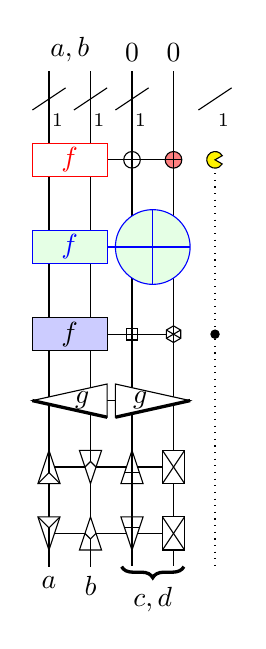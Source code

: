 %! \usetikzlibrary{decorations.pathreplacing,decorations.pathmorphing}
\begin{tikzpicture}[scale=1.0,x=1pt,y=1pt]
\filldraw[color=white] (7.5, 0.0) rectangle (-67.5, -179.0);
% Drawing wires
% Line 2: a b W a,b
\draw[color=black] (-60.0,0.0) -- (-60.0,-179.0);
%   Deferring wire label at (-60.0,0.0)
% Line 5: x W owire
\draw[color=black,dotted] (-0.0,-32.0) -- (-0.0,-179.0);
% Line 3: c W 0
\draw[color=black] (-30.0,0.0) -- (-30.0,-179.0);
\draw[color=black] (-30.0,0.0) node[above] {$0$};
% Line 2: a b W a,b
\draw[color=black] (-45.0,0.0) -- (-45.0,-179.0);
\draw[color=black] (-52.5,0.0) node[above] {$a,b$};
% Line 4: d W 0
\draw[color=black] (-15.0,0.0) -- (-15.0,-179.0);
\draw[color=black] (-15.0,0.0) node[above] {$0$};
% Done with wires; drawing gates
% Line 11: a b c x / 1
\draw (-66.0, -14.0) -- (-54.0, -6.0);
\draw (-57.0, -12.0) node[below] {$\scriptstyle{1}$};
\draw (-51.0, -14.0) -- (-39.0, -6.0);
\draw (-42.0, -12.0) node[below] {$\scriptstyle{1}$};
\draw (-36.0, -14.0) -- (-24.0, -6.0);
\draw (-27.0, -12.0) node[below] {$\scriptstyle{1}$};
\draw (-6.0, -14.0) -- (6.0, -6.0);
\draw (3.0, -12.0) node[below] {$\scriptstyle{1}$};
% Line 12: x:op="\draw[fill=yellow] (0,0) -- (30:3pt) arc (30:330:3pt) -- cycle;":sh=0:style=dotted:qwire
\begin{scope}
\begin{scope}[shift={(-0.0,-32.0)}]
\draw[fill=yellow] (0,0) -- (30:3pt) arc (30:330:3pt) -- cycle;
\end{scope}
\end{scope}
% Line 13: a b G:color=red $f$ +c +d:fill=red!50!white
\draw (-60.0,-32.0) -- (-15.0,-32.0);
\begin{scope}[color=red]
\begin{scope}
\draw[fill=white] (-52.5, -32.0) +(-45.0:19.092pt and 8.485pt) -- +(45.0:19.092pt and 8.485pt) -- +(135.0:19.092pt and 8.485pt) -- +(225.0:19.092pt and 8.485pt) -- cycle;
\clip (-52.5, -32.0) +(-45.0:19.092pt and 8.485pt) -- +(45.0:19.092pt and 8.485pt) -- +(135.0:19.092pt and 8.485pt) -- +(225.0:19.092pt and 8.485pt) -- cycle;
\draw (-52.5, -32.0) node {$f$};
\end{scope}
\end{scope}
\begin{scope}
\draw[fill=white] (-30.0, -32.0) circle(3.0pt);
\clip (-30.0, -32.0) circle(3.0pt);
\draw (-33.0, -32.0) -- (-27.0, -32.0);
\draw (-30.0, -35.0) -- (-30.0, -29.0);
\end{scope}
\begin{scope}
\draw[fill=red!50!white] (-15.0, -32.0) circle(3.0pt);
\clip (-15.0, -32.0) circle(3.0pt);
\draw (-18.0, -32.0) -- (-12.0, -32.0);
\draw (-15.0, -35.0) -- (-15.0, -29.0);
\end{scope}
% Line 14: a b G $f$ c d P:size=27 + color=blue fi=green!10!white
\begin{scope}[color=blue]
\draw (-60.0,-63.5) -- (-15.0,-63.5);
\begin{scope}[color=blue]
\begin{scope}
\draw[fill=green!10!white] (-52.5, -63.5) +(-45.0:19.092pt and 8.485pt) -- +(45.0:19.092pt and 8.485pt) -- +(135.0:19.092pt and 8.485pt) -- +(225.0:19.092pt and 8.485pt) -- cycle;
\clip (-52.5, -63.5) +(-45.0:19.092pt and 8.485pt) -- +(45.0:19.092pt and 8.485pt) -- +(135.0:19.092pt and 8.485pt) -- +(225.0:19.092pt and 8.485pt) -- cycle;
\draw (-52.5, -63.5) node {$f$};
\end{scope}
\end{scope}
\begin{scope}[color=blue]
\begin{scope}
\draw[fill=green!10!white] (-22.5, -63.5) circle(13.5pt);
\clip (-22.5, -63.5) circle(13.5pt);
\draw (-36.0, -63.5) -- (-9.0, -63.5);
\draw (-22.5, -77.0) -- (-22.5, -50.0);
\end{scope}
\end{scope}
\end{scope}
% Line 15: x TOUCH
% Line 16: a b G:op=$f$ +c:sh=box d:sh=6:op=* fi=blue!20!white
\draw (-60.0,-95.0) -- (-15.0,-95.0);
\begin{scope}
\draw[fill=blue!20!white] (-52.5, -95.0) +(-45.0:19.092pt and 8.485pt) -- +(45.0:19.092pt and 8.485pt) -- +(135.0:19.092pt and 8.485pt) -- +(225.0:19.092pt and 8.485pt) -- cycle;
\clip (-52.5, -95.0) +(-45.0:19.092pt and 8.485pt) -- +(45.0:19.092pt and 8.485pt) -- +(135.0:19.092pt and 8.485pt) -- +(225.0:19.092pt and 8.485pt) -- cycle;
\draw (-52.5, -95.0) node {$f$};
\end{scope}
\begin{scope}
\draw[fill=white] (-30.0, -95.0) +(-45.0:3.0pt) -- +(45.0:3.0pt) -- +(135.0:3.0pt) -- +(225.0:3.0pt) -- cycle;
\clip (-30.0, -95.0) +(-45.0:3.0pt) -- +(45.0:3.0pt) -- +(135.0:3.0pt) -- +(225.0:3.0pt) -- cycle;
\draw (-33.0, -95.0) -- (-27.0, -95.0);
\draw (-30.0, -98.0) -- (-30.0, -92.0);
\end{scope}
\begin{scope}
\draw[fill=white] (-15.0, -95.0) +(-90.0:3.0pt) -- +(-30.0:3.0pt) -- +(30.0:3.0pt) -- +(90.0:3.0pt) -- +(150.0:3.0pt) -- +(210.0:3.0pt) -- cycle;
\clip (-15.0, -95.0) +(-90.0:3.0pt) -- +(-30.0:3.0pt) -- +(30.0:3.0pt) -- +(90.0:3.0pt) -- +(150.0:3.0pt) -- +(210.0:3.0pt) -- cycle;
\draw (-15.0, -95.0) -- +(-90.0:3.0pt);
\draw (-15.0, -95.0) -- +(-30.0:3.0pt);
\draw (-15.0, -95.0) -- +(30.0:3.0pt);
\draw (-15.0, -95.0) -- +(90.0:3.0pt);
\draw (-15.0, -95.0) -- +(150.0:3.0pt);
\draw (-15.0, -95.0) -- +(210.0:3.0pt);
\end{scope}
% Line 18: x:sh=1
\filldraw (-0.0, -95.0) circle(1.5pt);
% Line 17: a b G|:shape=3 $g$ c d G|:shape=-3 $g$
\draw (-60.0,-119.0) -- (-15.0,-119.0);
\begin{scope}
\draw[fill=white] (-48.0, -119.0) +(-60.0:18.0pt and 6.928pt) -- +(60.0:18.0pt and 6.928pt) -- +(180.0:18.0pt and 6.928pt) -- cycle;
\draw[very thick,solid] (-48.0, -119.0) +(180.0:18.0pt and 6.928pt) -- +(-60.0:18.0pt and 6.928pt);
\clip (-48.0, -119.0) +(-60.0:18.0pt and 6.928pt) -- +(60.0:18.0pt and 6.928pt) -- +(180.0:18.0pt and 6.928pt) -- cycle;
\draw (-48.0, -119.0) node {$g$};
\end{scope}
\begin{scope}
\draw[fill=white] (-27.0, -119.0) +(0.0:18.0pt and 6.928pt) -- +(120.0:18.0pt and 6.928pt) -- +(240.0:18.0pt and 6.928pt) -- cycle;
\draw[very thick,solid] (-27.0, -119.0) +(240.0:18.0pt and 6.928pt) -- +(0.0:18.0pt and 6.928pt);
\clip (-27.0, -119.0) +(0.0:18.0pt and 6.928pt) -- +(120.0:18.0pt and 6.928pt) -- +(240.0:18.0pt and 6.928pt) -- cycle;
\draw (-27.0, -119.0) node {$g$};
\end{scope}
% Line 19: a G:op=*:sh=> b G:op=-*:sh=< c G:op=+:sh=> d G:op=x breadth=8
\draw (-60.0,-143.0) -- (-15.0,-143.0);
\begin{scope}
\draw[fill=white] (-60.0, -145.0) +(-30.0:4.619pt and 8.0pt) -- +(90.0:4.619pt and 8.0pt) -- +(210.0:4.619pt and 8.0pt) -- cycle;
\clip (-60.0, -145.0) +(-30.0:4.619pt and 8.0pt) -- +(90.0:4.619pt and 8.0pt) -- +(210.0:4.619pt and 8.0pt) -- cycle;
\draw (-60.0, -145.0) -- +(-30.0:4.619pt and 8.0pt);
\draw (-60.0, -145.0) -- +(90.0:4.619pt and 8.0pt);
\draw (-60.0, -145.0) -- +(210.0:4.619pt and 8.0pt);
\end{scope}
\begin{scope}
\draw[fill=white] (-45.0, -141.0) +(-90.0:4.619pt and 8.0pt) -- +(30.0:4.619pt and 8.0pt) -- +(150.0:4.619pt and 8.0pt) -- cycle;
\clip (-45.0, -141.0) +(-90.0:4.619pt and 8.0pt) -- +(30.0:4.619pt and 8.0pt) -- +(150.0:4.619pt and 8.0pt) -- cycle;
\draw (-45.0, -141.0) -- +(-30.0:4.619pt and 8.0pt);
\draw (-45.0, -141.0) -- +(90.0:4.619pt and 8.0pt);
\draw (-45.0, -141.0) -- +(210.0:4.619pt and 8.0pt);
\end{scope}
\begin{scope}
\draw[fill=white] (-30.0, -145.0) +(-30.0:4.619pt and 8.0pt) -- +(90.0:4.619pt and 8.0pt) -- +(210.0:4.619pt and 8.0pt) -- cycle;
\clip (-30.0, -145.0) +(-30.0:4.619pt and 8.0pt) -- +(90.0:4.619pt and 8.0pt) -- +(210.0:4.619pt and 8.0pt) -- cycle;
\draw (-34.619, -145.0) -- (-25.381, -145.0);
\draw (-30.0, -153.0) -- (-30.0, -137.0);
\end{scope}
\begin{scope}
\draw[fill=white] (-15.0, -143.0) +(-45.0:5.657pt and 8.485pt) -- +(45.0:5.657pt and 8.485pt) -- +(135.0:5.657pt and 8.485pt) -- +(225.0:5.657pt and 8.485pt) -- cycle;
\clip (-15.0, -143.0) +(-45.0:5.657pt and 8.485pt) -- +(45.0:5.657pt and 8.485pt) -- +(135.0:5.657pt and 8.485pt) -- +(225.0:5.657pt and 8.485pt) -- cycle;
\draw (-19.0, -149.0) -- (-11.0, -137.0);
\draw (-19.0, -137.0) -- (-11.0, -149.0);
\end{scope}
\draw (-60.0,-167.0) -- (-15.0,-167.0);
\begin{scope}
\draw[fill=white] (-60.0, -165.0) +(-90.0:4.619pt and 8.0pt) -- +(30.0:4.619pt and 8.0pt) -- +(150.0:4.619pt and 8.0pt) -- cycle;
\clip (-60.0, -165.0) +(-90.0:4.619pt and 8.0pt) -- +(30.0:4.619pt and 8.0pt) -- +(150.0:4.619pt and 8.0pt) -- cycle;
\draw (-60.0, -165.0) -- +(-90.0:4.619pt and 8.0pt);
\draw (-60.0, -165.0) -- +(30.0:4.619pt and 8.0pt);
\draw (-60.0, -165.0) -- +(150.0:4.619pt and 8.0pt);
\end{scope}
\begin{scope}
\draw[fill=white] (-45.0, -169.0) +(-30.0:4.619pt and 8.0pt) -- +(90.0:4.619pt and 8.0pt) -- +(210.0:4.619pt and 8.0pt) -- cycle;
\clip (-45.0, -169.0) +(-30.0:4.619pt and 8.0pt) -- +(90.0:4.619pt and 8.0pt) -- +(210.0:4.619pt and 8.0pt) -- cycle;
\draw (-45.0, -169.0) -- +(30.0:4.619pt and 8.0pt);
\draw (-45.0, -169.0) -- +(150.0:4.619pt and 8.0pt);
\draw (-45.0, -169.0) -- +(270.0:4.619pt and 8.0pt);
\end{scope}
\begin{scope}
\draw[fill=white] (-30.0, -165.0) +(-90.0:4.619pt and 8.0pt) -- +(30.0:4.619pt and 8.0pt) -- +(150.0:4.619pt and 8.0pt) -- cycle;
\clip (-30.0, -165.0) +(-90.0:4.619pt and 8.0pt) -- +(30.0:4.619pt and 8.0pt) -- +(150.0:4.619pt and 8.0pt) -- cycle;
\draw (-34.619, -165.0) -- (-25.381, -165.0);
\draw (-30.0, -173.0) -- (-30.0, -157.0);
\end{scope}
\begin{scope}
\draw[fill=white] (-15.0, -167.0) +(-45.0:5.657pt and 8.485pt) -- +(45.0:5.657pt and 8.485pt) -- +(135.0:5.657pt and 8.485pt) -- +(225.0:5.657pt and 8.485pt) -- cycle;
\clip (-15.0, -167.0) +(-45.0:5.657pt and 8.485pt) -- +(45.0:5.657pt and 8.485pt) -- +(135.0:5.657pt and 8.485pt) -- +(225.0:5.657pt and 8.485pt) -- cycle;
\draw (-19.0, -173.0) -- (-11.0, -161.0);
\draw (-19.0, -161.0) -- (-11.0, -173.0);
\end{scope}
% Done with gates; drawing ending labels
\draw[color=black] (-60.0,-179.0) node[below] {$a$};
%   Deferring wire label at (-30.0,-179.0)
\draw[color=black] (-45.0,-179.0) node[below] {$b$};
\filldraw[color=white,fill=white] (-11.25,-179.0) rectangle (-33.75,-183.0);
\draw[decorate,decoration={brace,amplitude = 4.0pt},very thick] (-11.25,-179.0) -- (-33.75,-179.0);
\draw[color=black] (-22.5,-183.0) node[below] {$c,d$};
% Done with ending labels; drawing cut lines and comments
% Done with comments
\end{tikzpicture}

